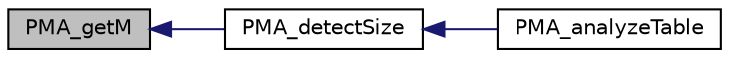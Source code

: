 digraph G
{
  edge [fontname="Helvetica",fontsize="10",labelfontname="Helvetica",labelfontsize="10"];
  node [fontname="Helvetica",fontsize="10",shape=record];
  rankdir="LR";
  Node1 [label="PMA_getM",height=0.2,width=0.4,color="black", fillcolor="grey75", style="filled" fontcolor="black"];
  Node1 -> Node2 [dir="back",color="midnightblue",fontsize="10",style="solid",fontname="Helvetica"];
  Node2 [label="PMA_detectSize",height=0.2,width=0.4,color="black", fillcolor="white", style="filled",URL="$import_8lib_8php.html#a25d51e2073b55e31f1db9ff5b6bd7323",tooltip="Obtains the size of the given cell."];
  Node2 -> Node3 [dir="back",color="midnightblue",fontsize="10",style="solid",fontname="Helvetica"];
  Node3 [label="PMA_analyzeTable",height=0.2,width=0.4,color="black", fillcolor="white", style="filled",URL="$import_8lib_8php.html#a500f62d64c400e5d660e31fe1fe6c418",tooltip="Determines if the column types are int, decimal, or string."];
}
